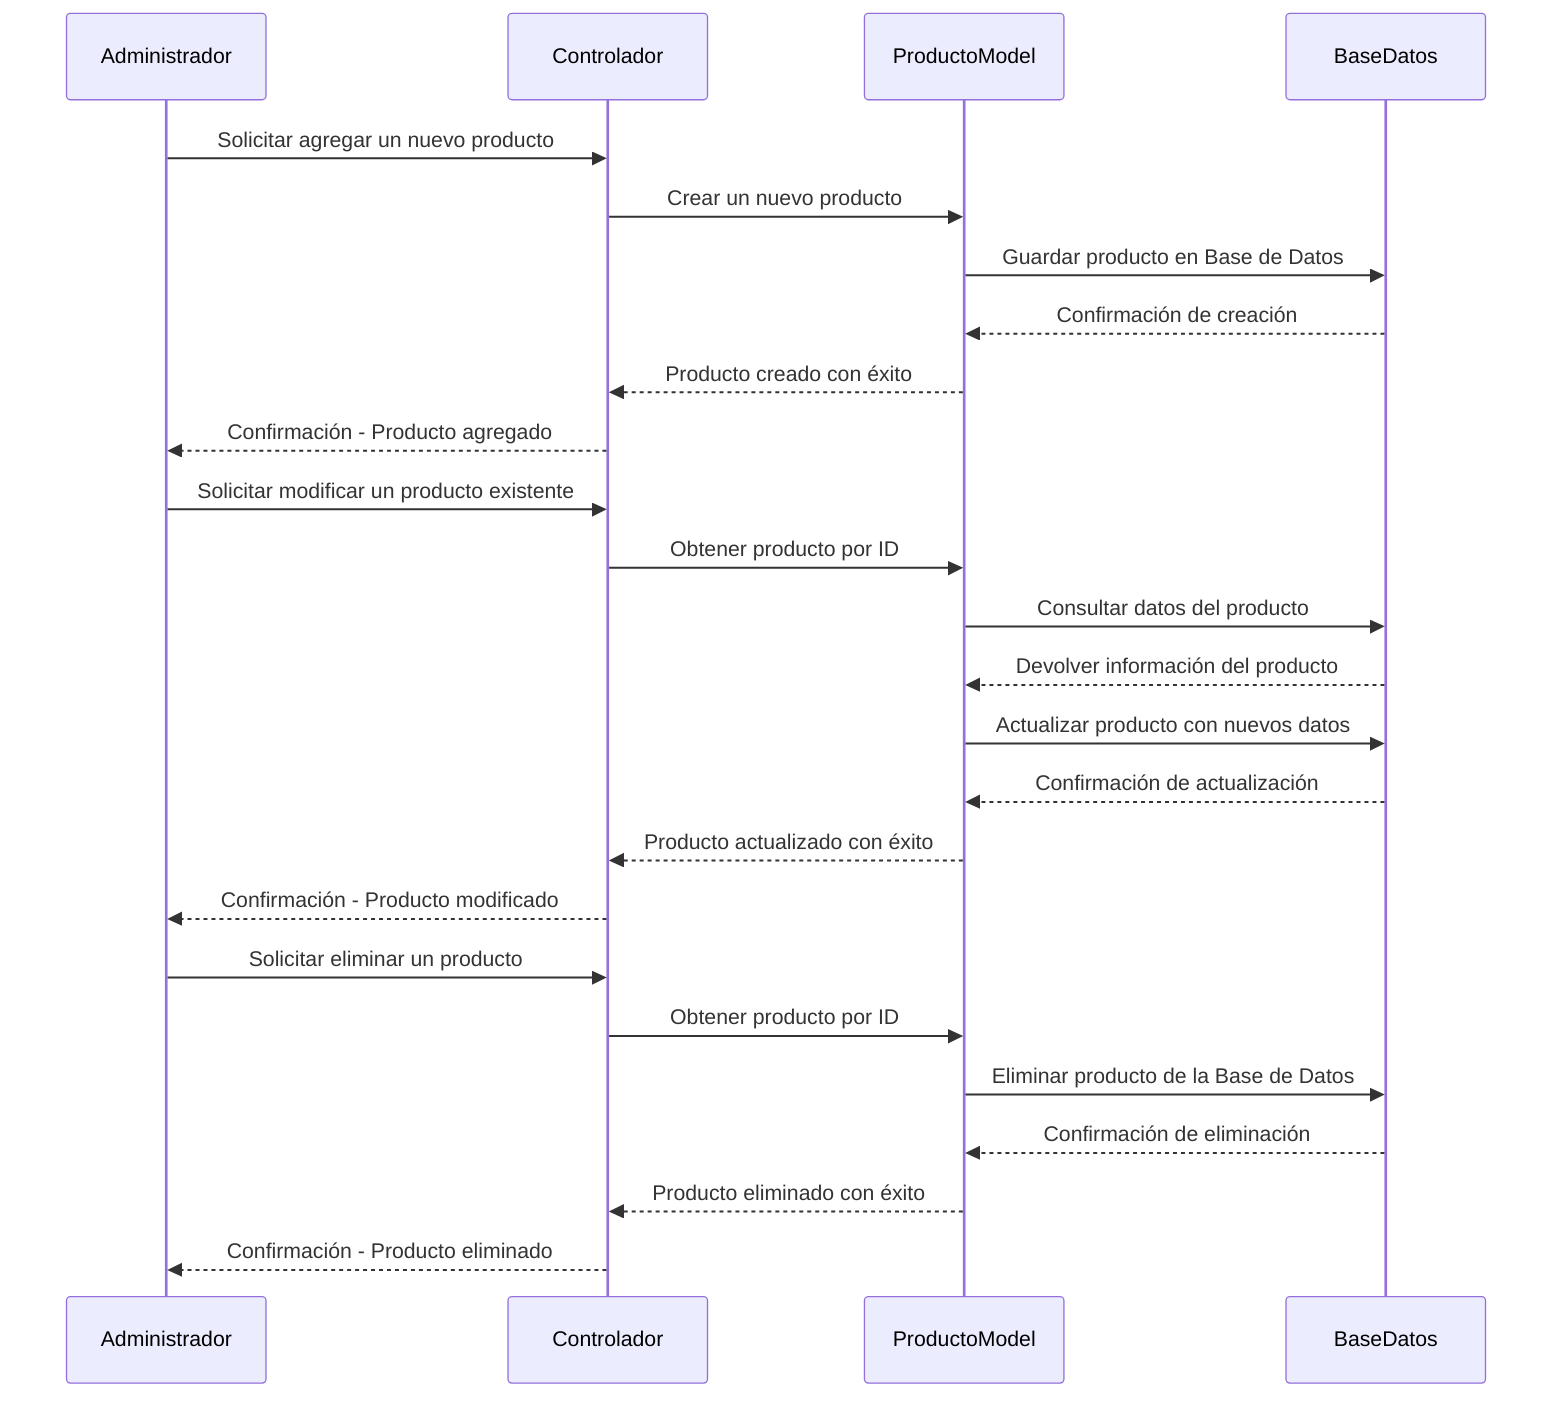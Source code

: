 sequenceDiagram
    participant Administrador
    participant Controlador
    participant ProductoModel
    participant BaseDatos

    %% Agregar Producto
    Administrador ->> Controlador: Solicitar agregar un nuevo producto
    Controlador ->> ProductoModel: Crear un nuevo producto
    ProductoModel ->> BaseDatos: Guardar producto en Base de Datos
    BaseDatos -->> ProductoModel: Confirmación de creación
    ProductoModel -->> Controlador: Producto creado con éxito
    Controlador -->> Administrador: Confirmación - Producto agregado

    %% Modificar Producto
    Administrador ->> Controlador: Solicitar modificar un producto existente
    Controlador ->> ProductoModel: Obtener producto por ID
    ProductoModel ->> BaseDatos: Consultar datos del producto
    BaseDatos -->> ProductoModel: Devolver información del producto
    ProductoModel ->> BaseDatos: Actualizar producto con nuevos datos
    BaseDatos -->> ProductoModel: Confirmación de actualización
    ProductoModel -->> Controlador: Producto actualizado con éxito
    Controlador -->> Administrador: Confirmación - Producto modificado

    %% Eliminar Producto
    Administrador ->> Controlador: Solicitar eliminar un producto
    Controlador ->> ProductoModel: Obtener producto por ID
    ProductoModel ->> BaseDatos: Eliminar producto de la Base de Datos
    BaseDatos -->> ProductoModel: Confirmación de eliminación
    ProductoModel -->> Controlador: Producto eliminado con éxito
    Controlador -->> Administrador: Confirmación - Producto eliminado